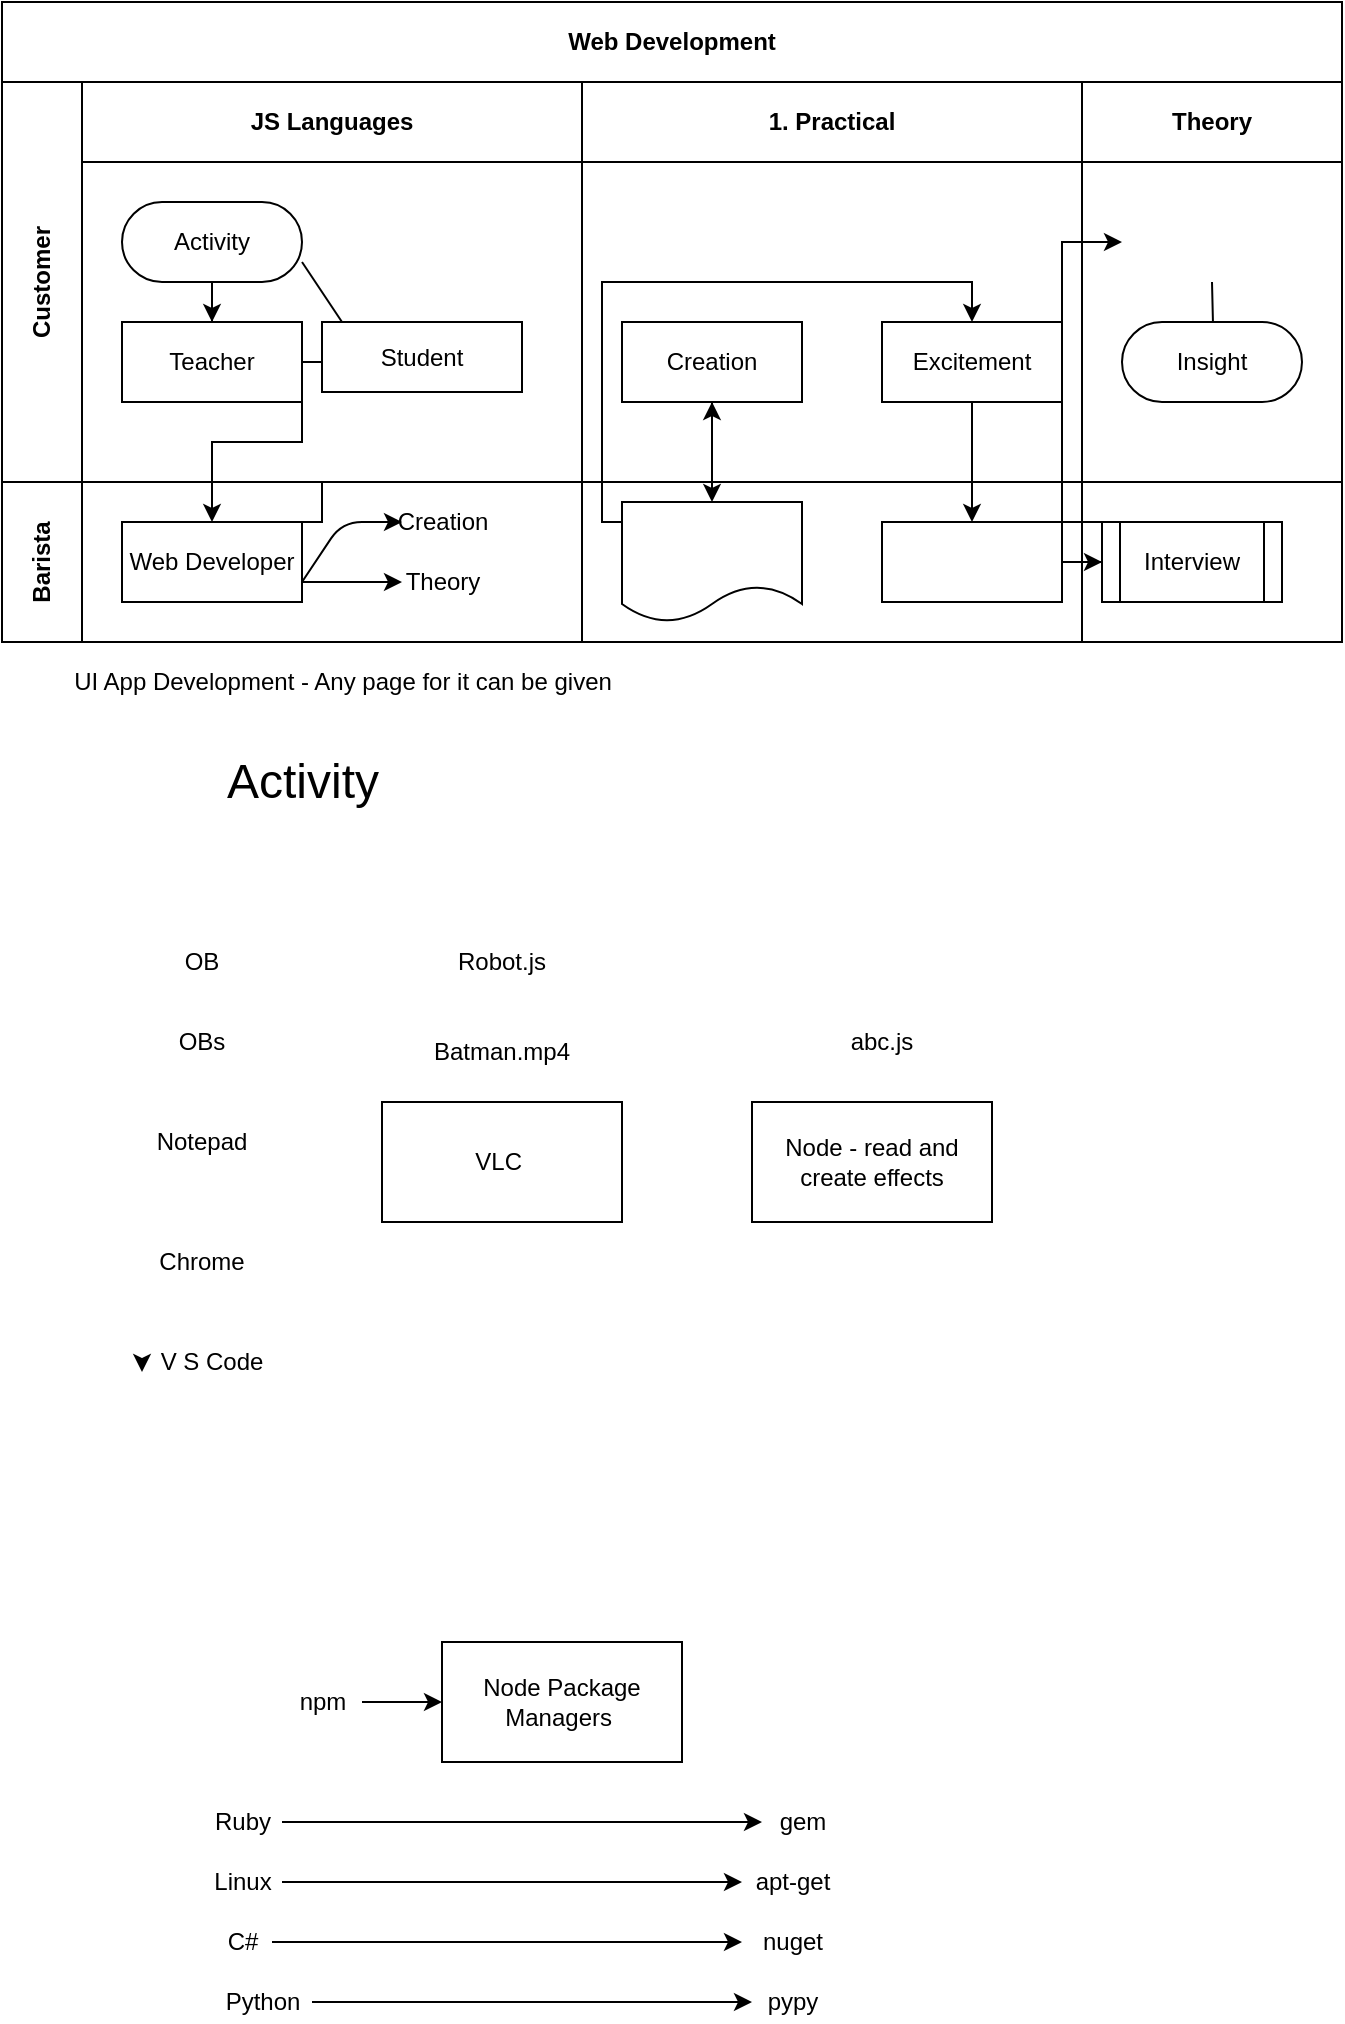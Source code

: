 <mxfile version="14.6.1" type="github" pages="2">
  <diagram id="kgpKYQtTHZ0yAKxKKP6v" name="Page-1">
    <mxGraphModel dx="524" dy="553" grid="1" gridSize="10" guides="1" tooltips="1" connect="1" arrows="1" fold="1" page="1" pageScale="1" pageWidth="850" pageHeight="1100" math="0" shadow="0">
      <root>
        <mxCell id="0" />
        <mxCell id="1" parent="0" />
        <mxCell id="3nuBFxr9cyL0pnOWT2aG-1" value="Web Development" style="shape=table;childLayout=tableLayout;rowLines=0;columnLines=0;startSize=40;html=1;whiteSpace=wrap;collapsible=0;recursiveResize=0;expand=0;fontStyle=1" parent="1" vertex="1">
          <mxGeometry x="100" y="70" width="670" height="320" as="geometry" />
        </mxCell>
        <mxCell id="3nuBFxr9cyL0pnOWT2aG-2" value="" style="edgeStyle=orthogonalEdgeStyle;rounded=0;orthogonalLoop=1;jettySize=auto;html=1;exitX=0.5;exitY=1;exitDx=0;exitDy=0;" parent="3nuBFxr9cyL0pnOWT2aG-1" source="25pf6P-I8Yeca06smTSe-3" target="3nuBFxr9cyL0pnOWT2aG-17" edge="1">
          <mxGeometry relative="1" as="geometry">
            <Array as="points">
              <mxPoint x="210" y="180" />
              <mxPoint x="150" y="180" />
              <mxPoint x="150" y="220" />
              <mxPoint x="105" y="220" />
            </Array>
          </mxGeometry>
        </mxCell>
        <mxCell id="3nuBFxr9cyL0pnOWT2aG-3" value="Customer" style="swimlane;horizontal=0;points=[[0,0.5],[1,0.5]];portConstraint=eastwest;startSize=40;html=1;whiteSpace=wrap;collapsible=0;recursiveResize=0;expand=0;" parent="3nuBFxr9cyL0pnOWT2aG-1" vertex="1">
          <mxGeometry y="40" width="670" height="200" as="geometry" />
        </mxCell>
        <mxCell id="3nuBFxr9cyL0pnOWT2aG-4" value="JS Languages" style="swimlane;connectable=0;startSize=40;html=1;whiteSpace=wrap;collapsible=0;recursiveResize=0;expand=0;" parent="3nuBFxr9cyL0pnOWT2aG-3" vertex="1">
          <mxGeometry x="40" width="250" height="200" as="geometry" />
        </mxCell>
        <mxCell id="3nuBFxr9cyL0pnOWT2aG-5" style="edgeStyle=orthogonalEdgeStyle;rounded=0;orthogonalLoop=1;jettySize=auto;html=1;" parent="3nuBFxr9cyL0pnOWT2aG-4" source="3nuBFxr9cyL0pnOWT2aG-6" target="3nuBFxr9cyL0pnOWT2aG-7" edge="1">
          <mxGeometry relative="1" as="geometry" />
        </mxCell>
        <mxCell id="3nuBFxr9cyL0pnOWT2aG-6" value="Activity" style="rounded=1;whiteSpace=wrap;html=1;arcSize=50;" parent="3nuBFxr9cyL0pnOWT2aG-4" vertex="1">
          <mxGeometry x="20" y="60" width="90" height="40" as="geometry" />
        </mxCell>
        <mxCell id="3nuBFxr9cyL0pnOWT2aG-7" value="Teacher" style="rounded=0;whiteSpace=wrap;html=1;" parent="3nuBFxr9cyL0pnOWT2aG-4" vertex="1">
          <mxGeometry x="20" y="120" width="90" height="40" as="geometry" />
        </mxCell>
        <mxCell id="25pf6P-I8Yeca06smTSe-2" value="" style="endArrow=none;html=1;" edge="1" parent="3nuBFxr9cyL0pnOWT2aG-4">
          <mxGeometry width="50" height="50" relative="1" as="geometry">
            <mxPoint x="130" y="120" as="sourcePoint" />
            <mxPoint x="110" y="90" as="targetPoint" />
          </mxGeometry>
        </mxCell>
        <mxCell id="25pf6P-I8Yeca06smTSe-3" value="Student" style="rounded=0;whiteSpace=wrap;html=1;" vertex="1" parent="3nuBFxr9cyL0pnOWT2aG-4">
          <mxGeometry x="120" y="120" width="100" height="35" as="geometry" />
        </mxCell>
        <mxCell id="3nuBFxr9cyL0pnOWT2aG-8" value="1. Practical" style="swimlane;connectable=0;startSize=40;html=1;whiteSpace=wrap;collapsible=0;recursiveResize=0;expand=0;" parent="3nuBFxr9cyL0pnOWT2aG-3" vertex="1">
          <mxGeometry x="290" width="250" height="200" as="geometry" />
        </mxCell>
        <mxCell id="3nuBFxr9cyL0pnOWT2aG-9" value="Creation" style="rounded=0;whiteSpace=wrap;html=1;" parent="3nuBFxr9cyL0pnOWT2aG-8" vertex="1">
          <mxGeometry x="20" y="120" width="90" height="40" as="geometry" />
        </mxCell>
        <mxCell id="3nuBFxr9cyL0pnOWT2aG-10" value="&lt;span&gt;Excitement&lt;/span&gt;" style="rounded=0;whiteSpace=wrap;html=1;" parent="3nuBFxr9cyL0pnOWT2aG-8" vertex="1">
          <mxGeometry x="150" y="120" width="90" height="40" as="geometry" />
        </mxCell>
        <mxCell id="3nuBFxr9cyL0pnOWT2aG-11" value="Theory" style="swimlane;connectable=0;startSize=40;html=1;whiteSpace=wrap;collapsible=0;recursiveResize=0;expand=0;" parent="3nuBFxr9cyL0pnOWT2aG-3" vertex="1">
          <mxGeometry x="540" width="130" height="200" as="geometry" />
        </mxCell>
        <mxCell id="3nuBFxr9cyL0pnOWT2aG-12" style="edgeStyle=orthogonalEdgeStyle;rounded=0;orthogonalLoop=1;jettySize=auto;html=1;" parent="3nuBFxr9cyL0pnOWT2aG-11" target="3nuBFxr9cyL0pnOWT2aG-14" edge="1">
          <mxGeometry relative="1" as="geometry">
            <mxPoint x="65" y="100" as="sourcePoint" />
          </mxGeometry>
        </mxCell>
        <mxCell id="3nuBFxr9cyL0pnOWT2aG-14" value="Insight" style="rounded=1;whiteSpace=wrap;html=1;arcSize=50;" parent="3nuBFxr9cyL0pnOWT2aG-11" vertex="1">
          <mxGeometry x="20" y="120" width="90" height="40" as="geometry" />
        </mxCell>
        <mxCell id="3nuBFxr9cyL0pnOWT2aG-15" value="Barista" style="swimlane;horizontal=0;points=[[0,0.5],[1,0.5]];portConstraint=eastwest;startSize=40;html=1;whiteSpace=wrap;collapsible=0;recursiveResize=0;expand=0;" parent="3nuBFxr9cyL0pnOWT2aG-1" vertex="1">
          <mxGeometry y="240" width="670" height="80" as="geometry" />
        </mxCell>
        <mxCell id="3nuBFxr9cyL0pnOWT2aG-16" value="" style="swimlane;connectable=0;startSize=0;html=1;whiteSpace=wrap;collapsible=0;recursiveResize=0;expand=0;" parent="3nuBFxr9cyL0pnOWT2aG-15" vertex="1">
          <mxGeometry x="40" width="250" height="80" as="geometry" />
        </mxCell>
        <mxCell id="3nuBFxr9cyL0pnOWT2aG-17" value="Web Developer" style="rounded=0;whiteSpace=wrap;html=1;" parent="3nuBFxr9cyL0pnOWT2aG-16" vertex="1">
          <mxGeometry x="20" y="20" width="90" height="40" as="geometry" />
        </mxCell>
        <mxCell id="25pf6P-I8Yeca06smTSe-10" value="" style="endArrow=classic;html=1;" edge="1" parent="3nuBFxr9cyL0pnOWT2aG-16">
          <mxGeometry width="50" height="50" relative="1" as="geometry">
            <mxPoint x="110" y="50" as="sourcePoint" />
            <mxPoint x="160" y="20" as="targetPoint" />
            <Array as="points">
              <mxPoint x="130" y="20" />
            </Array>
          </mxGeometry>
        </mxCell>
        <mxCell id="25pf6P-I8Yeca06smTSe-12" value="" style="endArrow=classic;html=1;exitX=1;exitY=0.75;exitDx=0;exitDy=0;" edge="1" parent="3nuBFxr9cyL0pnOWT2aG-16" source="3nuBFxr9cyL0pnOWT2aG-17">
          <mxGeometry width="50" height="50" relative="1" as="geometry">
            <mxPoint x="110" y="90" as="sourcePoint" />
            <mxPoint x="160" y="50" as="targetPoint" />
          </mxGeometry>
        </mxCell>
        <mxCell id="25pf6P-I8Yeca06smTSe-13" value="Theory&lt;br&gt;" style="text;html=1;align=center;verticalAlign=middle;resizable=0;points=[];autosize=1;strokeColor=none;" vertex="1" parent="3nuBFxr9cyL0pnOWT2aG-16">
          <mxGeometry x="155" y="40" width="50" height="20" as="geometry" />
        </mxCell>
        <mxCell id="3nuBFxr9cyL0pnOWT2aG-18" value="" style="swimlane;connectable=0;startSize=0;html=1;whiteSpace=wrap;collapsible=0;recursiveResize=0;expand=0;" parent="3nuBFxr9cyL0pnOWT2aG-15" vertex="1">
          <mxGeometry x="290" width="250" height="80" as="geometry" />
        </mxCell>
        <mxCell id="3nuBFxr9cyL0pnOWT2aG-19" value="" style="edgeStyle=orthogonalEdgeStyle;rounded=0;orthogonalLoop=1;jettySize=auto;html=1;" parent="3nuBFxr9cyL0pnOWT2aG-18" source="3nuBFxr9cyL0pnOWT2aG-20" target="3nuBFxr9cyL0pnOWT2aG-22" edge="1">
          <mxGeometry relative="1" as="geometry" />
        </mxCell>
        <mxCell id="3nuBFxr9cyL0pnOWT2aG-20" value="" style="rounded=0;whiteSpace=wrap;html=1;" parent="3nuBFxr9cyL0pnOWT2aG-18" vertex="1">
          <mxGeometry x="150" y="20" width="90" height="40" as="geometry" />
        </mxCell>
        <mxCell id="3nuBFxr9cyL0pnOWT2aG-21" value="" style="shape=document;whiteSpace=wrap;html=1;boundedLbl=1;" parent="3nuBFxr9cyL0pnOWT2aG-18" vertex="1">
          <mxGeometry x="20" y="10" width="90" height="60" as="geometry" />
        </mxCell>
        <mxCell id="3nuBFxr9cyL0pnOWT2aG-22" value="Interview" style="shape=process;whiteSpace=wrap;html=1;backgroundOutline=1;" parent="3nuBFxr9cyL0pnOWT2aG-18" vertex="1">
          <mxGeometry x="260" y="20" width="90" height="40" as="geometry" />
        </mxCell>
        <mxCell id="3nuBFxr9cyL0pnOWT2aG-23" value="" style="swimlane;connectable=0;startSize=0;html=1;whiteSpace=wrap;collapsible=0;recursiveResize=0;expand=0;" parent="3nuBFxr9cyL0pnOWT2aG-15" vertex="1">
          <mxGeometry x="540" width="130" height="80" as="geometry" />
        </mxCell>
        <mxCell id="3nuBFxr9cyL0pnOWT2aG-24" value="" style="edgeStyle=orthogonalEdgeStyle;rounded=0;orthogonalLoop=1;jettySize=auto;html=1;" parent="3nuBFxr9cyL0pnOWT2aG-1" source="3nuBFxr9cyL0pnOWT2aG-17" target="3nuBFxr9cyL0pnOWT2aG-9" edge="1">
          <mxGeometry relative="1" as="geometry">
            <Array as="points">
              <mxPoint x="160" y="260" />
              <mxPoint x="160" y="240" />
              <mxPoint x="355" y="240" />
            </Array>
          </mxGeometry>
        </mxCell>
        <mxCell id="3nuBFxr9cyL0pnOWT2aG-25" value="" style="edgeStyle=orthogonalEdgeStyle;rounded=0;orthogonalLoop=1;jettySize=auto;html=1;" parent="3nuBFxr9cyL0pnOWT2aG-1" source="3nuBFxr9cyL0pnOWT2aG-9" target="3nuBFxr9cyL0pnOWT2aG-21" edge="1">
          <mxGeometry relative="1" as="geometry" />
        </mxCell>
        <mxCell id="3nuBFxr9cyL0pnOWT2aG-26" value="" style="edgeStyle=orthogonalEdgeStyle;rounded=0;orthogonalLoop=1;jettySize=auto;html=1;" parent="3nuBFxr9cyL0pnOWT2aG-1" source="3nuBFxr9cyL0pnOWT2aG-21" target="3nuBFxr9cyL0pnOWT2aG-10" edge="1">
          <mxGeometry relative="1" as="geometry">
            <Array as="points">
              <mxPoint x="300" y="260" />
              <mxPoint x="300" y="140" />
              <mxPoint x="485" y="140" />
            </Array>
          </mxGeometry>
        </mxCell>
        <mxCell id="3nuBFxr9cyL0pnOWT2aG-27" value="" style="edgeStyle=orthogonalEdgeStyle;rounded=0;orthogonalLoop=1;jettySize=auto;html=1;" parent="3nuBFxr9cyL0pnOWT2aG-1" source="3nuBFxr9cyL0pnOWT2aG-10" target="3nuBFxr9cyL0pnOWT2aG-20" edge="1">
          <mxGeometry relative="1" as="geometry" />
        </mxCell>
        <mxCell id="3nuBFxr9cyL0pnOWT2aG-28" style="edgeStyle=orthogonalEdgeStyle;rounded=0;orthogonalLoop=1;jettySize=auto;html=1;" parent="3nuBFxr9cyL0pnOWT2aG-1" source="3nuBFxr9cyL0pnOWT2aG-22" edge="1">
          <mxGeometry relative="1" as="geometry">
            <Array as="points">
              <mxPoint x="530" y="260" />
              <mxPoint x="530" y="120" />
            </Array>
            <mxPoint x="560" y="120" as="targetPoint" />
          </mxGeometry>
        </mxCell>
        <mxCell id="25pf6P-I8Yeca06smTSe-11" value="Creation" style="text;html=1;align=center;verticalAlign=middle;resizable=0;points=[];autosize=1;strokeColor=none;" vertex="1" parent="1">
          <mxGeometry x="290" y="320" width="60" height="20" as="geometry" />
        </mxCell>
        <mxCell id="25pf6P-I8Yeca06smTSe-14" value="UI App Development - Any page for it can be given" style="text;html=1;align=center;verticalAlign=middle;resizable=0;points=[];autosize=1;strokeColor=none;" vertex="1" parent="1">
          <mxGeometry x="130" y="400" width="280" height="20" as="geometry" />
        </mxCell>
        <mxCell id="25pf6P-I8Yeca06smTSe-16" value="OB" style="text;html=1;strokeColor=none;fillColor=none;align=center;verticalAlign=middle;whiteSpace=wrap;rounded=0;" vertex="1" parent="1">
          <mxGeometry x="180" y="540" width="40" height="20" as="geometry" />
        </mxCell>
        <mxCell id="25pf6P-I8Yeca06smTSe-17" value="&lt;font style=&quot;font-size: 24px&quot;&gt;Activity&lt;/font&gt;" style="text;html=1;align=center;verticalAlign=middle;resizable=0;points=[];autosize=1;strokeColor=none;" vertex="1" parent="1">
          <mxGeometry x="205" y="450" width="90" height="20" as="geometry" />
        </mxCell>
        <mxCell id="25pf6P-I8Yeca06smTSe-22" value="OBs" style="text;html=1;strokeColor=none;fillColor=none;align=center;verticalAlign=middle;whiteSpace=wrap;rounded=0;" vertex="1" parent="1">
          <mxGeometry x="180" y="580" width="40" height="20" as="geometry" />
        </mxCell>
        <mxCell id="25pf6P-I8Yeca06smTSe-26" value="Notepad" style="text;html=1;strokeColor=none;fillColor=none;align=center;verticalAlign=middle;whiteSpace=wrap;rounded=0;" vertex="1" parent="1">
          <mxGeometry x="180" y="630" width="40" height="20" as="geometry" />
        </mxCell>
        <mxCell id="25pf6P-I8Yeca06smTSe-27" value="Chrome" style="text;html=1;strokeColor=none;fillColor=none;align=center;verticalAlign=middle;whiteSpace=wrap;rounded=0;" vertex="1" parent="1">
          <mxGeometry x="180" y="690" width="40" height="20" as="geometry" />
        </mxCell>
        <mxCell id="25pf6P-I8Yeca06smTSe-28" value="Robot.js" style="text;html=1;strokeColor=none;fillColor=none;align=center;verticalAlign=middle;whiteSpace=wrap;rounded=0;" vertex="1" parent="1">
          <mxGeometry x="330" y="540" width="40" height="20" as="geometry" />
        </mxCell>
        <mxCell id="25pf6P-I8Yeca06smTSe-29" value="V S Code" style="text;html=1;strokeColor=none;fillColor=none;align=center;verticalAlign=middle;whiteSpace=wrap;rounded=0;" vertex="1" parent="1">
          <mxGeometry x="170" y="740" width="70" height="20" as="geometry" />
        </mxCell>
        <mxCell id="25pf6P-I8Yeca06smTSe-31" style="edgeStyle=orthogonalEdgeStyle;rounded=0;orthogonalLoop=1;jettySize=auto;html=1;exitX=0;exitY=0.5;exitDx=0;exitDy=0;entryX=0;entryY=0.75;entryDx=0;entryDy=0;" edge="1" parent="1" source="25pf6P-I8Yeca06smTSe-29" target="25pf6P-I8Yeca06smTSe-29">
          <mxGeometry relative="1" as="geometry" />
        </mxCell>
        <mxCell id="25pf6P-I8Yeca06smTSe-32" value="VLC&amp;nbsp;" style="rounded=0;whiteSpace=wrap;html=1;" vertex="1" parent="1">
          <mxGeometry x="290" y="620" width="120" height="60" as="geometry" />
        </mxCell>
        <mxCell id="25pf6P-I8Yeca06smTSe-33" value="Batman.mp4" style="text;html=1;strokeColor=none;fillColor=none;align=center;verticalAlign=middle;whiteSpace=wrap;rounded=0;" vertex="1" parent="1">
          <mxGeometry x="330" y="570" width="40" height="50" as="geometry" />
        </mxCell>
        <mxCell id="25pf6P-I8Yeca06smTSe-34" value="Node - read and create effects" style="rounded=0;whiteSpace=wrap;html=1;" vertex="1" parent="1">
          <mxGeometry x="475" y="620" width="120" height="60" as="geometry" />
        </mxCell>
        <mxCell id="25pf6P-I8Yeca06smTSe-35" value="abc.js" style="text;html=1;strokeColor=none;fillColor=none;align=center;verticalAlign=middle;whiteSpace=wrap;rounded=0;" vertex="1" parent="1">
          <mxGeometry x="520" y="580" width="40" height="20" as="geometry" />
        </mxCell>
        <mxCell id="25pf6P-I8Yeca06smTSe-41" value="" style="edgeStyle=orthogonalEdgeStyle;rounded=0;orthogonalLoop=1;jettySize=auto;html=1;" edge="1" parent="1" source="25pf6P-I8Yeca06smTSe-39" target="25pf6P-I8Yeca06smTSe-40">
          <mxGeometry relative="1" as="geometry" />
        </mxCell>
        <mxCell id="25pf6P-I8Yeca06smTSe-39" value="npm" style="text;html=1;align=center;verticalAlign=middle;resizable=0;points=[];autosize=1;strokeColor=none;" vertex="1" parent="1">
          <mxGeometry x="240" y="910" width="40" height="20" as="geometry" />
        </mxCell>
        <mxCell id="25pf6P-I8Yeca06smTSe-40" value="Node Package Managers&amp;nbsp;" style="whiteSpace=wrap;html=1;" vertex="1" parent="1">
          <mxGeometry x="320" y="890" width="120" height="60" as="geometry" />
        </mxCell>
        <mxCell id="25pf6P-I8Yeca06smTSe-44" value="" style="edgeStyle=orthogonalEdgeStyle;rounded=0;orthogonalLoop=1;jettySize=auto;html=1;" edge="1" parent="1" source="25pf6P-I8Yeca06smTSe-42" target="25pf6P-I8Yeca06smTSe-43">
          <mxGeometry relative="1" as="geometry" />
        </mxCell>
        <mxCell id="25pf6P-I8Yeca06smTSe-42" value="Ruby" style="text;html=1;align=center;verticalAlign=middle;resizable=0;points=[];autosize=1;strokeColor=none;" vertex="1" parent="1">
          <mxGeometry x="200" y="970" width="40" height="20" as="geometry" />
        </mxCell>
        <mxCell id="25pf6P-I8Yeca06smTSe-43" value="gem" style="text;html=1;align=center;verticalAlign=middle;resizable=0;points=[];autosize=1;strokeColor=none;" vertex="1" parent="1">
          <mxGeometry x="480" y="970" width="40" height="20" as="geometry" />
        </mxCell>
        <mxCell id="25pf6P-I8Yeca06smTSe-46" value="" style="edgeStyle=orthogonalEdgeStyle;rounded=0;orthogonalLoop=1;jettySize=auto;html=1;entryX=0;entryY=0.5;entryDx=0;entryDy=0;entryPerimeter=0;" edge="1" parent="1" source="25pf6P-I8Yeca06smTSe-45" target="25pf6P-I8Yeca06smTSe-47">
          <mxGeometry relative="1" as="geometry">
            <mxPoint x="320" y="1050" as="targetPoint" />
          </mxGeometry>
        </mxCell>
        <mxCell id="25pf6P-I8Yeca06smTSe-45" value="Linux" style="text;html=1;align=center;verticalAlign=middle;resizable=0;points=[];autosize=1;strokeColor=none;" vertex="1" parent="1">
          <mxGeometry x="200" y="1000" width="40" height="20" as="geometry" />
        </mxCell>
        <mxCell id="25pf6P-I8Yeca06smTSe-47" value="apt-get" style="text;html=1;align=center;verticalAlign=middle;resizable=0;points=[];autosize=1;strokeColor=none;" vertex="1" parent="1">
          <mxGeometry x="470" y="1000" width="50" height="20" as="geometry" />
        </mxCell>
        <mxCell id="25pf6P-I8Yeca06smTSe-52" value="" style="edgeStyle=orthogonalEdgeStyle;rounded=0;orthogonalLoop=1;jettySize=auto;html=1;" edge="1" parent="1" source="25pf6P-I8Yeca06smTSe-49" target="25pf6P-I8Yeca06smTSe-50">
          <mxGeometry relative="1" as="geometry">
            <mxPoint x="315" y="1030" as="targetPoint" />
            <Array as="points" />
          </mxGeometry>
        </mxCell>
        <mxCell id="25pf6P-I8Yeca06smTSe-49" value="C#" style="text;html=1;align=center;verticalAlign=middle;resizable=0;points=[];autosize=1;strokeColor=none;" vertex="1" parent="1">
          <mxGeometry x="205" y="1030" width="30" height="20" as="geometry" />
        </mxCell>
        <mxCell id="25pf6P-I8Yeca06smTSe-50" value="nuget" style="text;html=1;align=center;verticalAlign=middle;resizable=0;points=[];autosize=1;strokeColor=none;" vertex="1" parent="1">
          <mxGeometry x="470" y="1030" width="50" height="20" as="geometry" />
        </mxCell>
        <mxCell id="25pf6P-I8Yeca06smTSe-55" value="" style="edgeStyle=orthogonalEdgeStyle;rounded=0;orthogonalLoop=1;jettySize=auto;html=1;" edge="1" parent="1" source="25pf6P-I8Yeca06smTSe-53" target="25pf6P-I8Yeca06smTSe-54">
          <mxGeometry relative="1" as="geometry" />
        </mxCell>
        <mxCell id="25pf6P-I8Yeca06smTSe-53" value="Python" style="text;html=1;align=center;verticalAlign=middle;resizable=0;points=[];autosize=1;strokeColor=none;" vertex="1" parent="1">
          <mxGeometry x="205" y="1060" width="50" height="20" as="geometry" />
        </mxCell>
        <mxCell id="25pf6P-I8Yeca06smTSe-54" value="pypy" style="text;html=1;align=center;verticalAlign=middle;resizable=0;points=[];autosize=1;strokeColor=none;" vertex="1" parent="1">
          <mxGeometry x="475" y="1060" width="40" height="20" as="geometry" />
        </mxCell>
      </root>
    </mxGraphModel>
  </diagram>
  <diagram id="BApCirPH_OgpzskRNqrg" name="Page-2">
    <mxGraphModel dx="524" dy="553" grid="1" gridSize="10" guides="1" tooltips="1" connect="1" arrows="1" fold="1" page="1" pageScale="1" pageWidth="850" pageHeight="1100" math="0" shadow="0">
      <root>
        <mxCell id="T4IXHpVkOOoe1jz-vyn8-0" />
        <mxCell id="T4IXHpVkOOoe1jz-vyn8-1" parent="T4IXHpVkOOoe1jz-vyn8-0" />
        <mxCell id="uhm5xRQLesFNJDmdI2Kl-0" value="Customer" style="swimlane;horizontal=0;points=[[0,0.5],[1,0.5]];portConstraint=eastwest;startSize=40;html=1;whiteSpace=wrap;collapsible=0;recursiveResize=0;expand=0;" vertex="1" parent="T4IXHpVkOOoe1jz-vyn8-1">
          <mxGeometry x="100" y="110" width="670" height="180" as="geometry" />
        </mxCell>
        <mxCell id="uhm5xRQLesFNJDmdI2Kl-1" value="Feel tired" style="swimlane;connectable=0;startSize=40;html=1;whiteSpace=wrap;collapsible=0;recursiveResize=0;expand=0;" vertex="1" parent="uhm5xRQLesFNJDmdI2Kl-0">
          <mxGeometry x="40" width="130" height="180" as="geometry" />
        </mxCell>
        <mxCell id="uhm5xRQLesFNJDmdI2Kl-2" style="edgeStyle=orthogonalEdgeStyle;rounded=0;orthogonalLoop=1;jettySize=auto;html=1;" edge="1" parent="uhm5xRQLesFNJDmdI2Kl-1" source="uhm5xRQLesFNJDmdI2Kl-3" target="uhm5xRQLesFNJDmdI2Kl-4">
          <mxGeometry relative="1" as="geometry" />
        </mxCell>
        <mxCell id="uhm5xRQLesFNJDmdI2Kl-3" value="Start" style="rounded=1;whiteSpace=wrap;html=1;arcSize=50;" vertex="1" parent="uhm5xRQLesFNJDmdI2Kl-1">
          <mxGeometry x="20" y="60" width="90" height="40" as="geometry" />
        </mxCell>
        <mxCell id="uhm5xRQLesFNJDmdI2Kl-4" value="Find barista" style="rounded=0;whiteSpace=wrap;html=1;" vertex="1" parent="uhm5xRQLesFNJDmdI2Kl-1">
          <mxGeometry x="20" y="120" width="90" height="40" as="geometry" />
        </mxCell>
        <mxCell id="uhm5xRQLesFNJDmdI2Kl-5" value="Make transaction" style="swimlane;connectable=0;startSize=40;html=1;whiteSpace=wrap;collapsible=0;recursiveResize=0;expand=0;" vertex="1" parent="uhm5xRQLesFNJDmdI2Kl-0">
          <mxGeometry x="170" width="370" height="180" as="geometry" />
        </mxCell>
        <mxCell id="uhm5xRQLesFNJDmdI2Kl-6" value="Request latte" style="rounded=0;whiteSpace=wrap;html=1;" vertex="1" parent="uhm5xRQLesFNJDmdI2Kl-5">
          <mxGeometry x="20" y="120" width="90" height="40" as="geometry" />
        </mxCell>
        <mxCell id="uhm5xRQLesFNJDmdI2Kl-7" value="Buy latte" style="rounded=0;whiteSpace=wrap;html=1;" vertex="1" parent="uhm5xRQLesFNJDmdI2Kl-5">
          <mxGeometry x="150" y="120" width="90" height="40" as="geometry" />
        </mxCell>
        <mxCell id="uhm5xRQLesFNJDmdI2Kl-8" value="Feel perky" style="swimlane;connectable=0;startSize=40;html=1;whiteSpace=wrap;collapsible=0;recursiveResize=0;expand=0;" vertex="1" parent="uhm5xRQLesFNJDmdI2Kl-0">
          <mxGeometry x="540" width="130" height="180" as="geometry" />
        </mxCell>
        <mxCell id="uhm5xRQLesFNJDmdI2Kl-9" style="edgeStyle=orthogonalEdgeStyle;rounded=0;orthogonalLoop=1;jettySize=auto;html=1;" edge="1" parent="uhm5xRQLesFNJDmdI2Kl-8" source="uhm5xRQLesFNJDmdI2Kl-10" target="uhm5xRQLesFNJDmdI2Kl-11">
          <mxGeometry relative="1" as="geometry" />
        </mxCell>
        <mxCell id="uhm5xRQLesFNJDmdI2Kl-10" value="Drink latte" style="rounded=0;whiteSpace=wrap;html=1;" vertex="1" parent="uhm5xRQLesFNJDmdI2Kl-8">
          <mxGeometry x="20" y="60" width="90" height="40" as="geometry" />
        </mxCell>
        <mxCell id="uhm5xRQLesFNJDmdI2Kl-11" value="End" style="rounded=1;whiteSpace=wrap;html=1;arcSize=50;" vertex="1" parent="uhm5xRQLesFNJDmdI2Kl-8">
          <mxGeometry x="20" y="120" width="90" height="40" as="geometry" />
        </mxCell>
      </root>
    </mxGraphModel>
  </diagram>
</mxfile>
